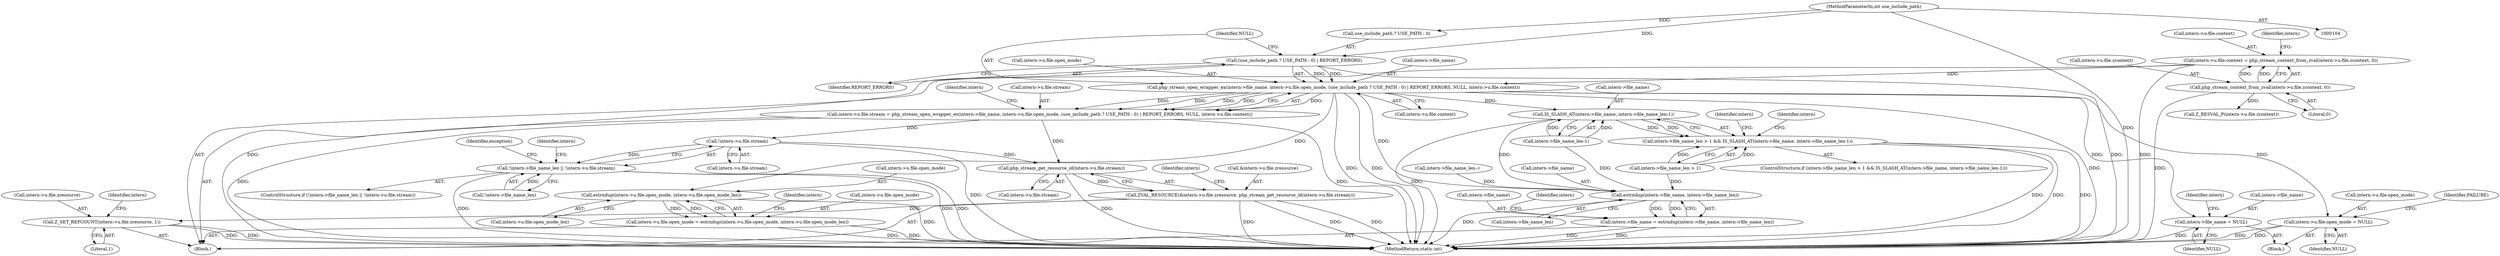 digraph "0_php-src_7245bff300d3fa8bacbef7897ff080a6f1c23eba?w=1_48@API" {
"1000160" [label="(Call,php_stream_open_wrapper_ex(intern->file_name, intern->u.file.open_mode, (use_include_path ? USE_PATH : 0) | REPORT_ERRORS, NULL, intern->u.file.context))"];
"1000171" [label="(Call,(use_include_path ? USE_PATH : 0) | REPORT_ERRORS)"];
"1000106" [label="(MethodParameterIn,int use_include_path)"];
"1000135" [label="(Call,intern->u.file.context = php_stream_context_from_zval(intern->u.file.zcontext, 0))"];
"1000143" [label="(Call,php_stream_context_from_zval(intern->u.file.zcontext, 0))"];
"1000152" [label="(Call,intern->u.file.stream = php_stream_open_wrapper_ex(intern->file_name, intern->u.file.open_mode, (use_include_path ? USE_PATH : 0) | REPORT_ERRORS, NULL, intern->u.file.context))"];
"1000191" [label="(Call,!intern->u.file.stream)"];
"1000186" [label="(Call,!intern->file_name_len || !intern->u.file.stream)"];
"1000328" [label="(Call,php_stream_get_resource_id(intern->u.file.stream))"];
"1000319" [label="(Call,ZVAL_RESOURCE(&intern->u.file.zresource, php_stream_get_resource_id(intern->u.file.stream)))"];
"1000336" [label="(Call,Z_SET_REFCOUNT(intern->u.file.zresource, 1))"];
"1000206" [label="(Call,intern->file_name = NULL)"];
"1000211" [label="(Call,intern->u.file.open_mode = NULL)"];
"1000247" [label="(Call,IS_SLASH_AT(intern->file_name, intern->file_name_len-1))"];
"1000241" [label="(Call,intern->file_name_len > 1 && IS_SLASH_AT(intern->file_name, intern->file_name_len-1))"];
"1000289" [label="(Call,estrndup(intern->file_name, intern->file_name_len))"];
"1000285" [label="(Call,intern->file_name = estrndup(intern->file_name, intern->file_name_len))"];
"1000304" [label="(Call,estrndup(intern->u.file.open_mode, intern->u.file.open_mode_len))"];
"1000296" [label="(Call,intern->u.file.open_mode = estrndup(intern->u.file.open_mode, intern->u.file.open_mode_len))"];
"1000143" [label="(Call,php_stream_context_from_zval(intern->u.file.zcontext, 0))"];
"1000161" [label="(Call,intern->file_name)"];
"1000177" [label="(Identifier,NULL)"];
"1000241" [label="(Call,intern->file_name_len > 1 && IS_SLASH_AT(intern->file_name, intern->file_name_len-1))"];
"1000336" [label="(Call,Z_SET_REFCOUNT(intern->u.file.zresource, 1))"];
"1000192" [label="(Call,intern->u.file.stream)"];
"1000289" [label="(Call,estrndup(intern->file_name, intern->file_name_len))"];
"1000156" [label="(Identifier,intern)"];
"1000226" [label="(Identifier,intern)"];
"1000285" [label="(Call,intern->file_name = estrndup(intern->file_name, intern->file_name_len))"];
"1000329" [label="(Call,intern->u.file.stream)"];
"1000186" [label="(Call,!intern->file_name_len || !intern->u.file.stream)"];
"1000263" [label="(Identifier,intern)"];
"1000210" [label="(Identifier,NULL)"];
"1000324" [label="(Identifier,intern)"];
"1000203" [label="(Identifier,exception)"];
"1000286" [label="(Call,intern->file_name)"];
"1000296" [label="(Call,intern->u.file.open_mode = estrndup(intern->u.file.open_mode, intern->u.file.open_mode_len))"];
"1000152" [label="(Call,intern->u.file.stream = php_stream_open_wrapper_ex(intern->file_name, intern->u.file.open_mode, (use_include_path ? USE_PATH : 0) | REPORT_ERRORS, NULL, intern->u.file.context))"];
"1000247" [label="(Call,IS_SLASH_AT(intern->file_name, intern->file_name_len-1))"];
"1000212" [label="(Call,intern->u.file.open_mode)"];
"1000164" [label="(Call,intern->u.file.open_mode)"];
"1000257" [label="(Call,intern->file_name_len--)"];
"1000337" [label="(Call,intern->u.file.zresource)"];
"1000191" [label="(Call,!intern->u.file.stream)"];
"1000251" [label="(Call,intern->file_name_len-1)"];
"1000187" [label="(Call,!intern->file_name_len)"];
"1000219" [label="(Identifier,NULL)"];
"1000211" [label="(Call,intern->u.file.open_mode = NULL)"];
"1000171" [label="(Call,(use_include_path ? USE_PATH : 0) | REPORT_ERRORS)"];
"1000344" [label="(Literal,1)"];
"1000240" [label="(ControlStructure,if (intern->file_name_len > 1 && IS_SLASH_AT(intern->file_name, intern->file_name_len-1)))"];
"1000108" [label="(Block,)"];
"1000178" [label="(Call,intern->u.file.context)"];
"1000144" [label="(Call,intern->u.file.zcontext)"];
"1000248" [label="(Call,intern->file_name)"];
"1000259" [label="(Identifier,intern)"];
"1000199" [label="(Block,)"];
"1000328" [label="(Call,php_stream_get_resource_id(intern->u.file.stream))"];
"1000189" [label="(Identifier,intern)"];
"1000176" [label="(Identifier,REPORT_ERRORS)"];
"1000135" [label="(Call,intern->u.file.context = php_stream_context_from_zval(intern->u.file.zcontext, 0))"];
"1000106" [label="(MethodParameterIn,int use_include_path)"];
"1000290" [label="(Call,intern->file_name)"];
"1000221" [label="(Identifier,FAILURE)"];
"1000242" [label="(Call,intern->file_name_len > 1)"];
"1000215" [label="(Identifier,intern)"];
"1000206" [label="(Call,intern->file_name = NULL)"];
"1000319" [label="(Call,ZVAL_RESOURCE(&intern->u.file.zresource, php_stream_get_resource_id(intern->u.file.stream)))"];
"1000349" [label="(Identifier,intern)"];
"1000153" [label="(Call,intern->u.file.stream)"];
"1000312" [label="(Call,intern->u.file.open_mode_len)"];
"1000300" [label="(Identifier,intern)"];
"1000293" [label="(Call,intern->file_name_len)"];
"1000297" [label="(Call,intern->u.file.open_mode)"];
"1000232" [label="(Call,Z_RESVAL_P(intern->u.file.zcontext))"];
"1000304" [label="(Call,estrndup(intern->u.file.open_mode, intern->u.file.open_mode_len))"];
"1000340" [label="(Identifier,intern)"];
"1000396" [label="(MethodReturn,static int)"];
"1000305" [label="(Call,intern->u.file.open_mode)"];
"1000172" [label="(Call,use_include_path ? USE_PATH : 0)"];
"1000160" [label="(Call,php_stream_open_wrapper_ex(intern->file_name, intern->u.file.open_mode, (use_include_path ? USE_PATH : 0) | REPORT_ERRORS, NULL, intern->u.file.context))"];
"1000185" [label="(ControlStructure,if (!intern->file_name_len || !intern->u.file.stream))"];
"1000151" [label="(Literal,0)"];
"1000207" [label="(Call,intern->file_name)"];
"1000320" [label="(Call,&intern->u.file.zresource)"];
"1000136" [label="(Call,intern->u.file.context)"];
"1000160" -> "1000152"  [label="AST: "];
"1000160" -> "1000178"  [label="CFG: "];
"1000161" -> "1000160"  [label="AST: "];
"1000164" -> "1000160"  [label="AST: "];
"1000171" -> "1000160"  [label="AST: "];
"1000177" -> "1000160"  [label="AST: "];
"1000178" -> "1000160"  [label="AST: "];
"1000152" -> "1000160"  [label="CFG: "];
"1000160" -> "1000396"  [label="DDG: "];
"1000160" -> "1000396"  [label="DDG: "];
"1000160" -> "1000396"  [label="DDG: "];
"1000160" -> "1000152"  [label="DDG: "];
"1000160" -> "1000152"  [label="DDG: "];
"1000160" -> "1000152"  [label="DDG: "];
"1000160" -> "1000152"  [label="DDG: "];
"1000160" -> "1000152"  [label="DDG: "];
"1000171" -> "1000160"  [label="DDG: "];
"1000171" -> "1000160"  [label="DDG: "];
"1000135" -> "1000160"  [label="DDG: "];
"1000160" -> "1000206"  [label="DDG: "];
"1000160" -> "1000211"  [label="DDG: "];
"1000160" -> "1000247"  [label="DDG: "];
"1000160" -> "1000289"  [label="DDG: "];
"1000160" -> "1000304"  [label="DDG: "];
"1000171" -> "1000176"  [label="CFG: "];
"1000172" -> "1000171"  [label="AST: "];
"1000176" -> "1000171"  [label="AST: "];
"1000177" -> "1000171"  [label="CFG: "];
"1000171" -> "1000396"  [label="DDG: "];
"1000171" -> "1000396"  [label="DDG: "];
"1000106" -> "1000171"  [label="DDG: "];
"1000106" -> "1000104"  [label="AST: "];
"1000106" -> "1000396"  [label="DDG: "];
"1000106" -> "1000172"  [label="DDG: "];
"1000135" -> "1000108"  [label="AST: "];
"1000135" -> "1000143"  [label="CFG: "];
"1000136" -> "1000135"  [label="AST: "];
"1000143" -> "1000135"  [label="AST: "];
"1000156" -> "1000135"  [label="CFG: "];
"1000135" -> "1000396"  [label="DDG: "];
"1000143" -> "1000135"  [label="DDG: "];
"1000143" -> "1000135"  [label="DDG: "];
"1000143" -> "1000151"  [label="CFG: "];
"1000144" -> "1000143"  [label="AST: "];
"1000151" -> "1000143"  [label="AST: "];
"1000143" -> "1000396"  [label="DDG: "];
"1000143" -> "1000232"  [label="DDG: "];
"1000152" -> "1000108"  [label="AST: "];
"1000153" -> "1000152"  [label="AST: "];
"1000189" -> "1000152"  [label="CFG: "];
"1000152" -> "1000396"  [label="DDG: "];
"1000152" -> "1000396"  [label="DDG: "];
"1000152" -> "1000191"  [label="DDG: "];
"1000152" -> "1000328"  [label="DDG: "];
"1000191" -> "1000186"  [label="AST: "];
"1000191" -> "1000192"  [label="CFG: "];
"1000192" -> "1000191"  [label="AST: "];
"1000186" -> "1000191"  [label="CFG: "];
"1000191" -> "1000396"  [label="DDG: "];
"1000191" -> "1000186"  [label="DDG: "];
"1000191" -> "1000328"  [label="DDG: "];
"1000186" -> "1000185"  [label="AST: "];
"1000186" -> "1000187"  [label="CFG: "];
"1000187" -> "1000186"  [label="AST: "];
"1000203" -> "1000186"  [label="CFG: "];
"1000226" -> "1000186"  [label="CFG: "];
"1000186" -> "1000396"  [label="DDG: "];
"1000186" -> "1000396"  [label="DDG: "];
"1000186" -> "1000396"  [label="DDG: "];
"1000187" -> "1000186"  [label="DDG: "];
"1000328" -> "1000319"  [label="AST: "];
"1000328" -> "1000329"  [label="CFG: "];
"1000329" -> "1000328"  [label="AST: "];
"1000319" -> "1000328"  [label="CFG: "];
"1000328" -> "1000396"  [label="DDG: "];
"1000328" -> "1000319"  [label="DDG: "];
"1000319" -> "1000108"  [label="AST: "];
"1000320" -> "1000319"  [label="AST: "];
"1000340" -> "1000319"  [label="CFG: "];
"1000319" -> "1000396"  [label="DDG: "];
"1000319" -> "1000396"  [label="DDG: "];
"1000319" -> "1000396"  [label="DDG: "];
"1000319" -> "1000336"  [label="DDG: "];
"1000336" -> "1000108"  [label="AST: "];
"1000336" -> "1000344"  [label="CFG: "];
"1000337" -> "1000336"  [label="AST: "];
"1000344" -> "1000336"  [label="AST: "];
"1000349" -> "1000336"  [label="CFG: "];
"1000336" -> "1000396"  [label="DDG: "];
"1000336" -> "1000396"  [label="DDG: "];
"1000206" -> "1000199"  [label="AST: "];
"1000206" -> "1000210"  [label="CFG: "];
"1000207" -> "1000206"  [label="AST: "];
"1000210" -> "1000206"  [label="AST: "];
"1000215" -> "1000206"  [label="CFG: "];
"1000206" -> "1000396"  [label="DDG: "];
"1000211" -> "1000199"  [label="AST: "];
"1000211" -> "1000219"  [label="CFG: "];
"1000212" -> "1000211"  [label="AST: "];
"1000219" -> "1000211"  [label="AST: "];
"1000221" -> "1000211"  [label="CFG: "];
"1000211" -> "1000396"  [label="DDG: "];
"1000211" -> "1000396"  [label="DDG: "];
"1000247" -> "1000241"  [label="AST: "];
"1000247" -> "1000251"  [label="CFG: "];
"1000248" -> "1000247"  [label="AST: "];
"1000251" -> "1000247"  [label="AST: "];
"1000241" -> "1000247"  [label="CFG: "];
"1000247" -> "1000396"  [label="DDG: "];
"1000247" -> "1000241"  [label="DDG: "];
"1000247" -> "1000241"  [label="DDG: "];
"1000251" -> "1000247"  [label="DDG: "];
"1000251" -> "1000247"  [label="DDG: "];
"1000247" -> "1000289"  [label="DDG: "];
"1000241" -> "1000240"  [label="AST: "];
"1000241" -> "1000242"  [label="CFG: "];
"1000242" -> "1000241"  [label="AST: "];
"1000259" -> "1000241"  [label="CFG: "];
"1000263" -> "1000241"  [label="CFG: "];
"1000241" -> "1000396"  [label="DDG: "];
"1000241" -> "1000396"  [label="DDG: "];
"1000241" -> "1000396"  [label="DDG: "];
"1000242" -> "1000241"  [label="DDG: "];
"1000242" -> "1000241"  [label="DDG: "];
"1000289" -> "1000285"  [label="AST: "];
"1000289" -> "1000293"  [label="CFG: "];
"1000290" -> "1000289"  [label="AST: "];
"1000293" -> "1000289"  [label="AST: "];
"1000285" -> "1000289"  [label="CFG: "];
"1000289" -> "1000396"  [label="DDG: "];
"1000289" -> "1000285"  [label="DDG: "];
"1000289" -> "1000285"  [label="DDG: "];
"1000251" -> "1000289"  [label="DDG: "];
"1000257" -> "1000289"  [label="DDG: "];
"1000242" -> "1000289"  [label="DDG: "];
"1000285" -> "1000108"  [label="AST: "];
"1000286" -> "1000285"  [label="AST: "];
"1000300" -> "1000285"  [label="CFG: "];
"1000285" -> "1000396"  [label="DDG: "];
"1000285" -> "1000396"  [label="DDG: "];
"1000304" -> "1000296"  [label="AST: "];
"1000304" -> "1000312"  [label="CFG: "];
"1000305" -> "1000304"  [label="AST: "];
"1000312" -> "1000304"  [label="AST: "];
"1000296" -> "1000304"  [label="CFG: "];
"1000304" -> "1000396"  [label="DDG: "];
"1000304" -> "1000296"  [label="DDG: "];
"1000304" -> "1000296"  [label="DDG: "];
"1000296" -> "1000108"  [label="AST: "];
"1000297" -> "1000296"  [label="AST: "];
"1000324" -> "1000296"  [label="CFG: "];
"1000296" -> "1000396"  [label="DDG: "];
"1000296" -> "1000396"  [label="DDG: "];
}
